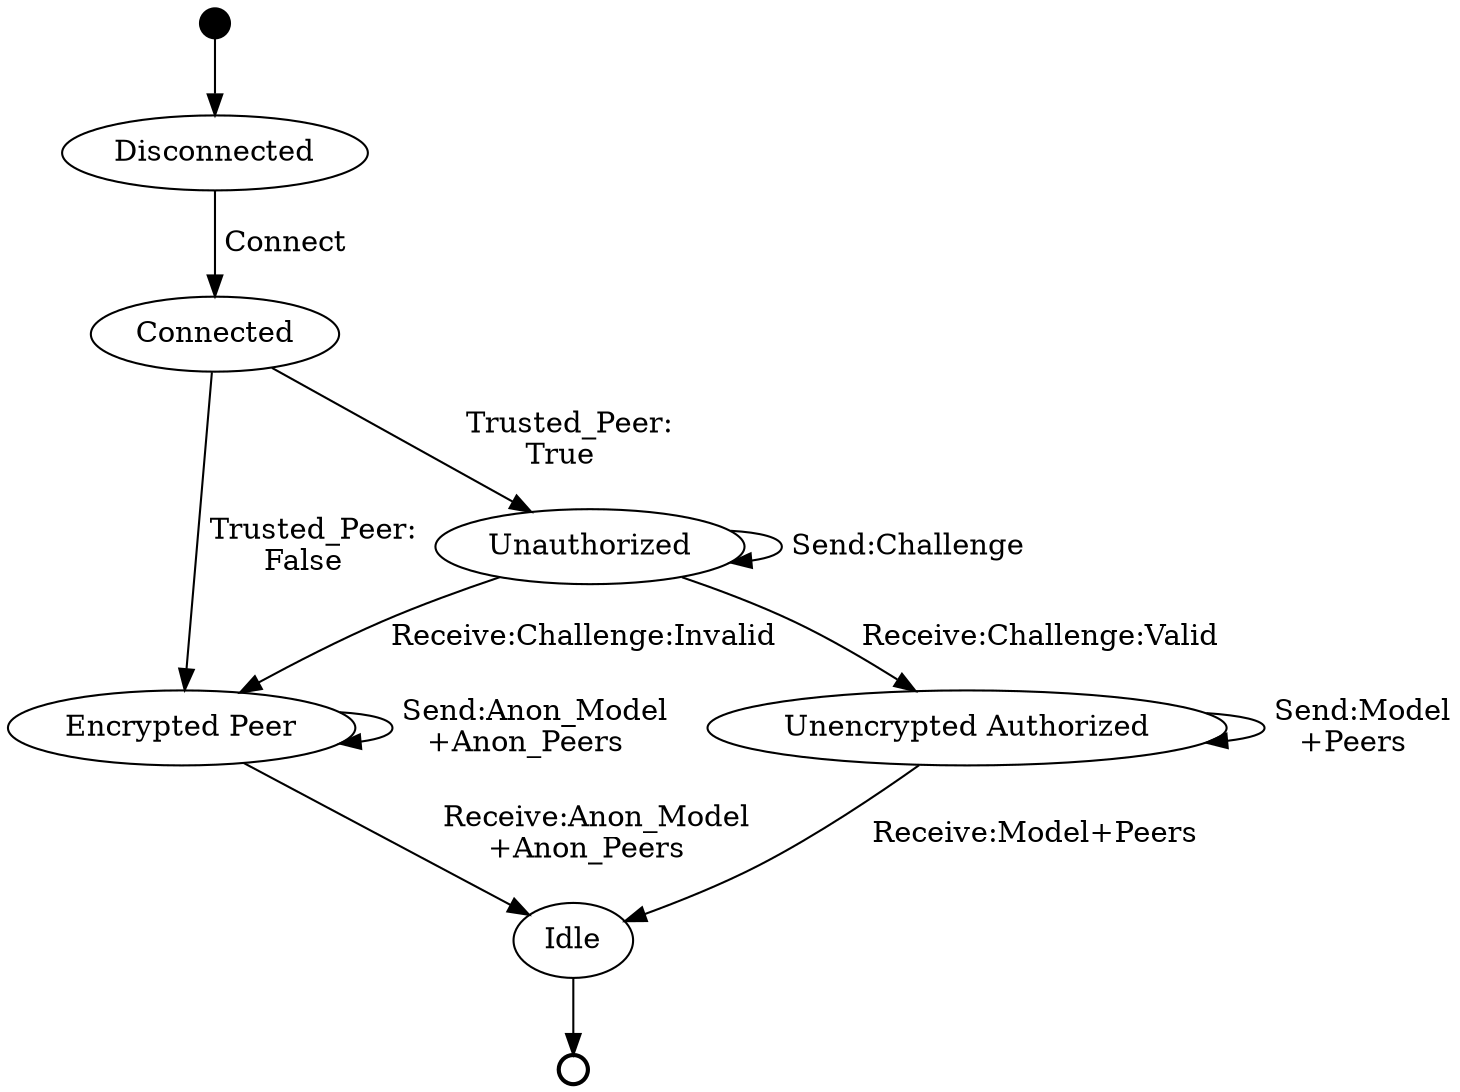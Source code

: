 digraph statemachine {
    // label
    start [shape="point" width="0.2"];
    a [label="Disconnected"];
    conn [label="Connected"];
    epeer [label="Encrypted Peer"];
    c [label="Unauthorized"];
    d [label="Unencrypted Authorized"];
    idle [label="Idle"];
    end [shape="circle" width="0.2" style="bold" label=""];
    // define
    start -> a;
    a -> conn [label=" Connect "];
    conn -> c [label=" Trusted_Peer:\nTrue "];
    c -> c [label=" Send:Challenge "];
    c -> d [label=" Receive:Challenge:Valid "];
    c -> epeer [label=" Receive:Challenge:Invalid "];
    d -> d [label=" Send:Model\n+Peers "];
    d -> idle [label=" Receive:Model+Peers "];
    conn -> epeer [label=" Trusted_Peer:\nFalse "];
    epeer -> epeer [label=" Send:Anon_Model\n+Anon_Peers "];
    epeer -> idle [label=" Receive:Anon_Model\n+Anon_Peers "];
    idle -> end;
}
